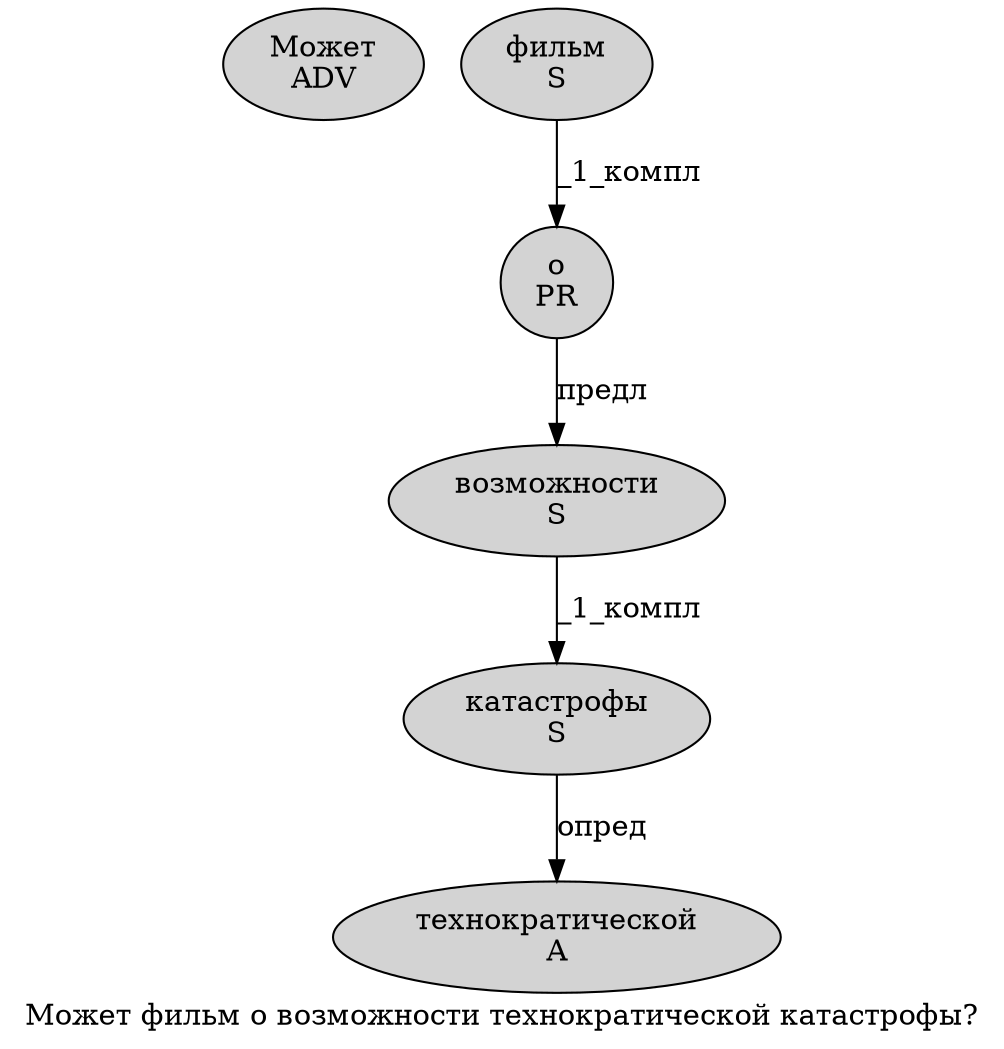 digraph SENTENCE_4872 {
	graph [label="Может фильм о возможности технократической катастрофы?"]
	node [style=filled]
		0 [label="Может
ADV" color="" fillcolor=lightgray penwidth=1 shape=ellipse]
		1 [label="фильм
S" color="" fillcolor=lightgray penwidth=1 shape=ellipse]
		2 [label="о
PR" color="" fillcolor=lightgray penwidth=1 shape=ellipse]
		3 [label="возможности
S" color="" fillcolor=lightgray penwidth=1 shape=ellipse]
		4 [label="технократической
A" color="" fillcolor=lightgray penwidth=1 shape=ellipse]
		5 [label="катастрофы
S" color="" fillcolor=lightgray penwidth=1 shape=ellipse]
			2 -> 3 [label="предл"]
			5 -> 4 [label="опред"]
			3 -> 5 [label="_1_компл"]
			1 -> 2 [label="_1_компл"]
}
